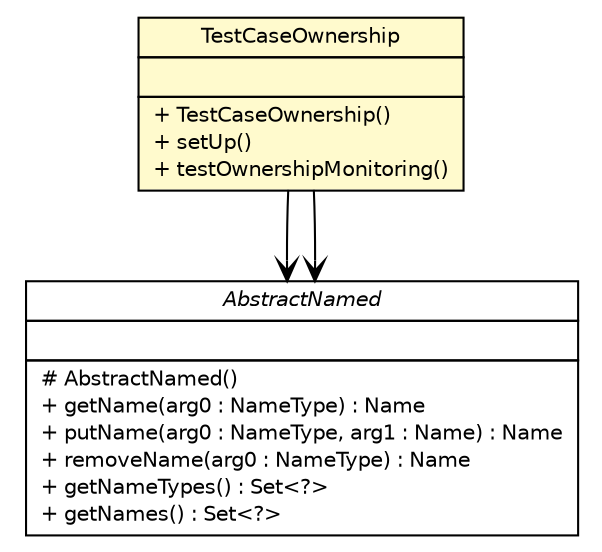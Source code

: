 #!/usr/local/bin/dot
#
# Class diagram 
# Generated by UMLGraph version R5_6-24-gf6e263 (http://www.umlgraph.org/)
#

digraph G {
	edge [fontname="Helvetica",fontsize=10,labelfontname="Helvetica",labelfontsize=10];
	node [fontname="Helvetica",fontsize=10,shape=plaintext];
	nodesep=0.25;
	ranksep=0.5;
	// com.edugility.nomen.TestCaseOwnership
	c23 [label=<<table title="com.edugility.nomen.TestCaseOwnership" border="0" cellborder="1" cellspacing="0" cellpadding="2" port="p" bgcolor="lemonChiffon" href="./TestCaseOwnership.html">
		<tr><td><table border="0" cellspacing="0" cellpadding="1">
<tr><td align="center" balign="center"> TestCaseOwnership </td></tr>
		</table></td></tr>
		<tr><td><table border="0" cellspacing="0" cellpadding="1">
<tr><td align="left" balign="left">  </td></tr>
		</table></td></tr>
		<tr><td><table border="0" cellspacing="0" cellpadding="1">
<tr><td align="left" balign="left"> + TestCaseOwnership() </td></tr>
<tr><td align="left" balign="left"> + setUp() </td></tr>
<tr><td align="left" balign="left"> + testOwnershipMonitoring() </td></tr>
		</table></td></tr>
		</table>>, URL="./TestCaseOwnership.html", fontname="Helvetica", fontcolor="black", fontsize=10.0];
	// com.edugility.nomen.TestCaseOwnership NAVASSOC com.edugility.nomen.AbstractNamed
	c23:p -> c26:p [taillabel="", label="", headlabel="", fontname="Helvetica", fontcolor="black", fontsize=10.0, color="black", arrowhead=open];
	// com.edugility.nomen.TestCaseOwnership NAVASSOC com.edugility.nomen.AbstractNamed
	c23:p -> c26:p [taillabel="", label="", headlabel="", fontname="Helvetica", fontcolor="black", fontsize=10.0, color="black", arrowhead=open];
	// com.edugility.nomen.AbstractNamed
	c26 [label=<<table title="com.edugility.nomen.AbstractNamed" border="0" cellborder="1" cellspacing="0" cellpadding="2" port="p">
		<tr><td><table border="0" cellspacing="0" cellpadding="1">
<tr><td align="center" balign="center"><font face="Helvetica-Oblique"> AbstractNamed </font></td></tr>
		</table></td></tr>
		<tr><td><table border="0" cellspacing="0" cellpadding="1">
<tr><td align="left" balign="left">  </td></tr>
		</table></td></tr>
		<tr><td><table border="0" cellspacing="0" cellpadding="1">
<tr><td align="left" balign="left"> # AbstractNamed() </td></tr>
<tr><td align="left" balign="left"> + getName(arg0 : NameType) : Name </td></tr>
<tr><td align="left" balign="left"> + putName(arg0 : NameType, arg1 : Name) : Name </td></tr>
<tr><td align="left" balign="left"> + removeName(arg0 : NameType) : Name </td></tr>
<tr><td align="left" balign="left"> + getNameTypes() : Set&lt;?&gt; </td></tr>
<tr><td align="left" balign="left"> + getNames() : Set&lt;?&gt; </td></tr>
		</table></td></tr>
		</table>>, URL="null", fontname="Helvetica", fontcolor="black", fontsize=10.0];
}


